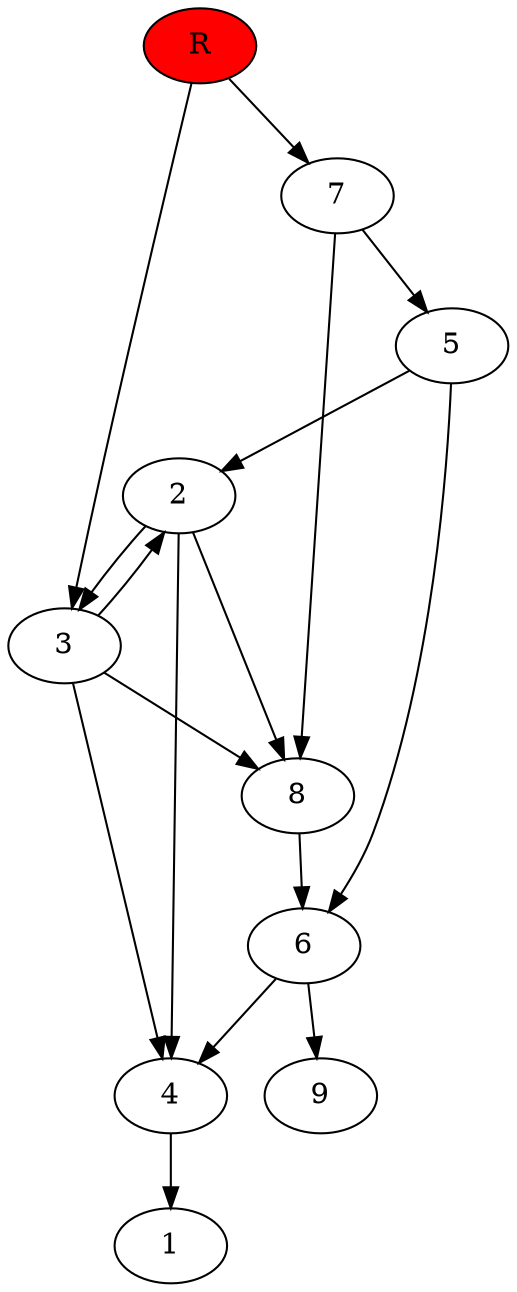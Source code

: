 digraph prb11569 {
	1
	2
	3
	4
	5
	6
	7
	8
	R [fillcolor="#ff0000" style=filled]
	2 -> 3
	2 -> 4
	2 -> 8
	3 -> 2
	3 -> 4
	3 -> 8
	4 -> 1
	5 -> 2
	5 -> 6
	6 -> 4
	6 -> 9
	7 -> 5
	7 -> 8
	8 -> 6
	R -> 3
	R -> 7
}
